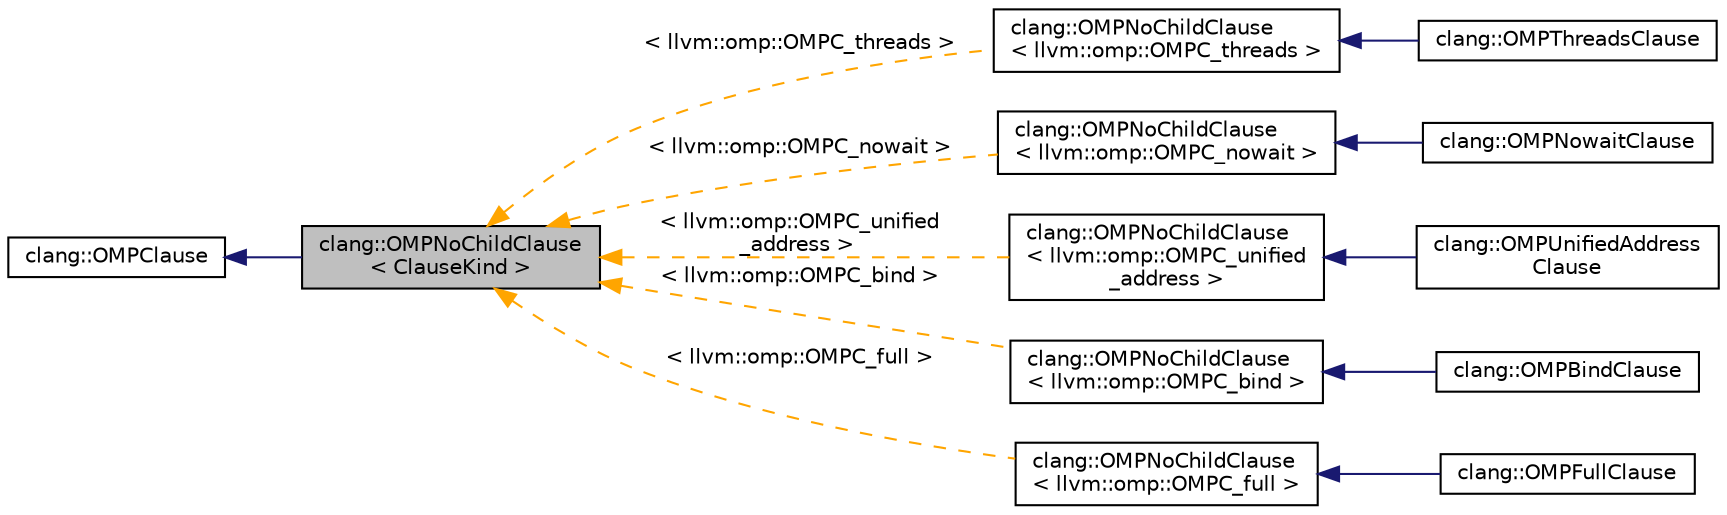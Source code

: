 digraph "clang::OMPNoChildClause&lt; ClauseKind &gt;"
{
 // LATEX_PDF_SIZE
  bgcolor="transparent";
  edge [fontname="Helvetica",fontsize="10",labelfontname="Helvetica",labelfontsize="10"];
  node [fontname="Helvetica",fontsize="10",shape=record];
  rankdir="LR";
  Node1 [label="clang::OMPNoChildClause\l\< ClauseKind \>",height=0.2,width=0.4,color="black", fillcolor="grey75", style="filled", fontcolor="black",tooltip=" "];
  Node2 -> Node1 [dir="back",color="midnightblue",fontsize="10",style="solid",fontname="Helvetica"];
  Node2 [label="clang::OMPClause",height=0.2,width=0.4,color="black",URL="$classclang_1_1OMPClause.html",tooltip="This is a basic class for representing single OpenMP clause."];
  Node1 -> Node3 [dir="back",color="orange",fontsize="10",style="dashed",label=" \< llvm::omp::OMPC_threads \>" ,fontname="Helvetica"];
  Node3 [label="clang::OMPNoChildClause\l\< llvm::omp::OMPC_threads \>",height=0.2,width=0.4,color="black",URL="$structclang_1_1OMPNoChildClause.html",tooltip=" "];
  Node3 -> Node4 [dir="back",color="midnightblue",fontsize="10",style="solid",fontname="Helvetica"];
  Node4 [label="clang::OMPThreadsClause",height=0.2,width=0.4,color="black",URL="$classclang_1_1OMPThreadsClause.html",tooltip="This represents 'threads' clause in the '#pragma omp ...' directive."];
  Node1 -> Node5 [dir="back",color="orange",fontsize="10",style="dashed",label=" \< llvm::omp::OMPC_nowait \>" ,fontname="Helvetica"];
  Node5 [label="clang::OMPNoChildClause\l\< llvm::omp::OMPC_nowait \>",height=0.2,width=0.4,color="black",URL="$structclang_1_1OMPNoChildClause.html",tooltip=" "];
  Node5 -> Node6 [dir="back",color="midnightblue",fontsize="10",style="solid",fontname="Helvetica"];
  Node6 [label="clang::OMPNowaitClause",height=0.2,width=0.4,color="black",URL="$classclang_1_1OMPNowaitClause.html",tooltip="This represents 'nowait' clause in the '#pragma omp ...' directive."];
  Node1 -> Node7 [dir="back",color="orange",fontsize="10",style="dashed",label=" \< llvm::omp::OMPC_unified\l_address \>" ,fontname="Helvetica"];
  Node7 [label="clang::OMPNoChildClause\l\< llvm::omp::OMPC_unified\l_address \>",height=0.2,width=0.4,color="black",URL="$structclang_1_1OMPNoChildClause.html",tooltip=" "];
  Node7 -> Node8 [dir="back",color="midnightblue",fontsize="10",style="solid",fontname="Helvetica"];
  Node8 [label="clang::OMPUnifiedAddress\lClause",height=0.2,width=0.4,color="black",URL="$classclang_1_1OMPUnifiedAddressClause.html",tooltip="This represents 'unified_address' clause in the '#pragma omp requires' directive."];
  Node1 -> Node9 [dir="back",color="orange",fontsize="10",style="dashed",label=" \< llvm::omp::OMPC_bind \>" ,fontname="Helvetica"];
  Node9 [label="clang::OMPNoChildClause\l\< llvm::omp::OMPC_bind \>",height=0.2,width=0.4,color="black",URL="$structclang_1_1OMPNoChildClause.html",tooltip=" "];
  Node9 -> Node10 [dir="back",color="midnightblue",fontsize="10",style="solid",fontname="Helvetica"];
  Node10 [label="clang::OMPBindClause",height=0.2,width=0.4,color="black",URL="$classclang_1_1OMPBindClause.html",tooltip="This represents 'bind' clause in the '#pragma omp ...' directives."];
  Node1 -> Node11 [dir="back",color="orange",fontsize="10",style="dashed",label=" \< llvm::omp::OMPC_full \>" ,fontname="Helvetica"];
  Node11 [label="clang::OMPNoChildClause\l\< llvm::omp::OMPC_full \>",height=0.2,width=0.4,color="black",URL="$structclang_1_1OMPNoChildClause.html",tooltip=" "];
  Node11 -> Node12 [dir="back",color="midnightblue",fontsize="10",style="solid",fontname="Helvetica"];
  Node12 [label="clang::OMPFullClause",height=0.2,width=0.4,color="black",URL="$classclang_1_1OMPFullClause.html",tooltip="Representation of the 'full' clause of the '#pragma omp unroll' directive."];
}
